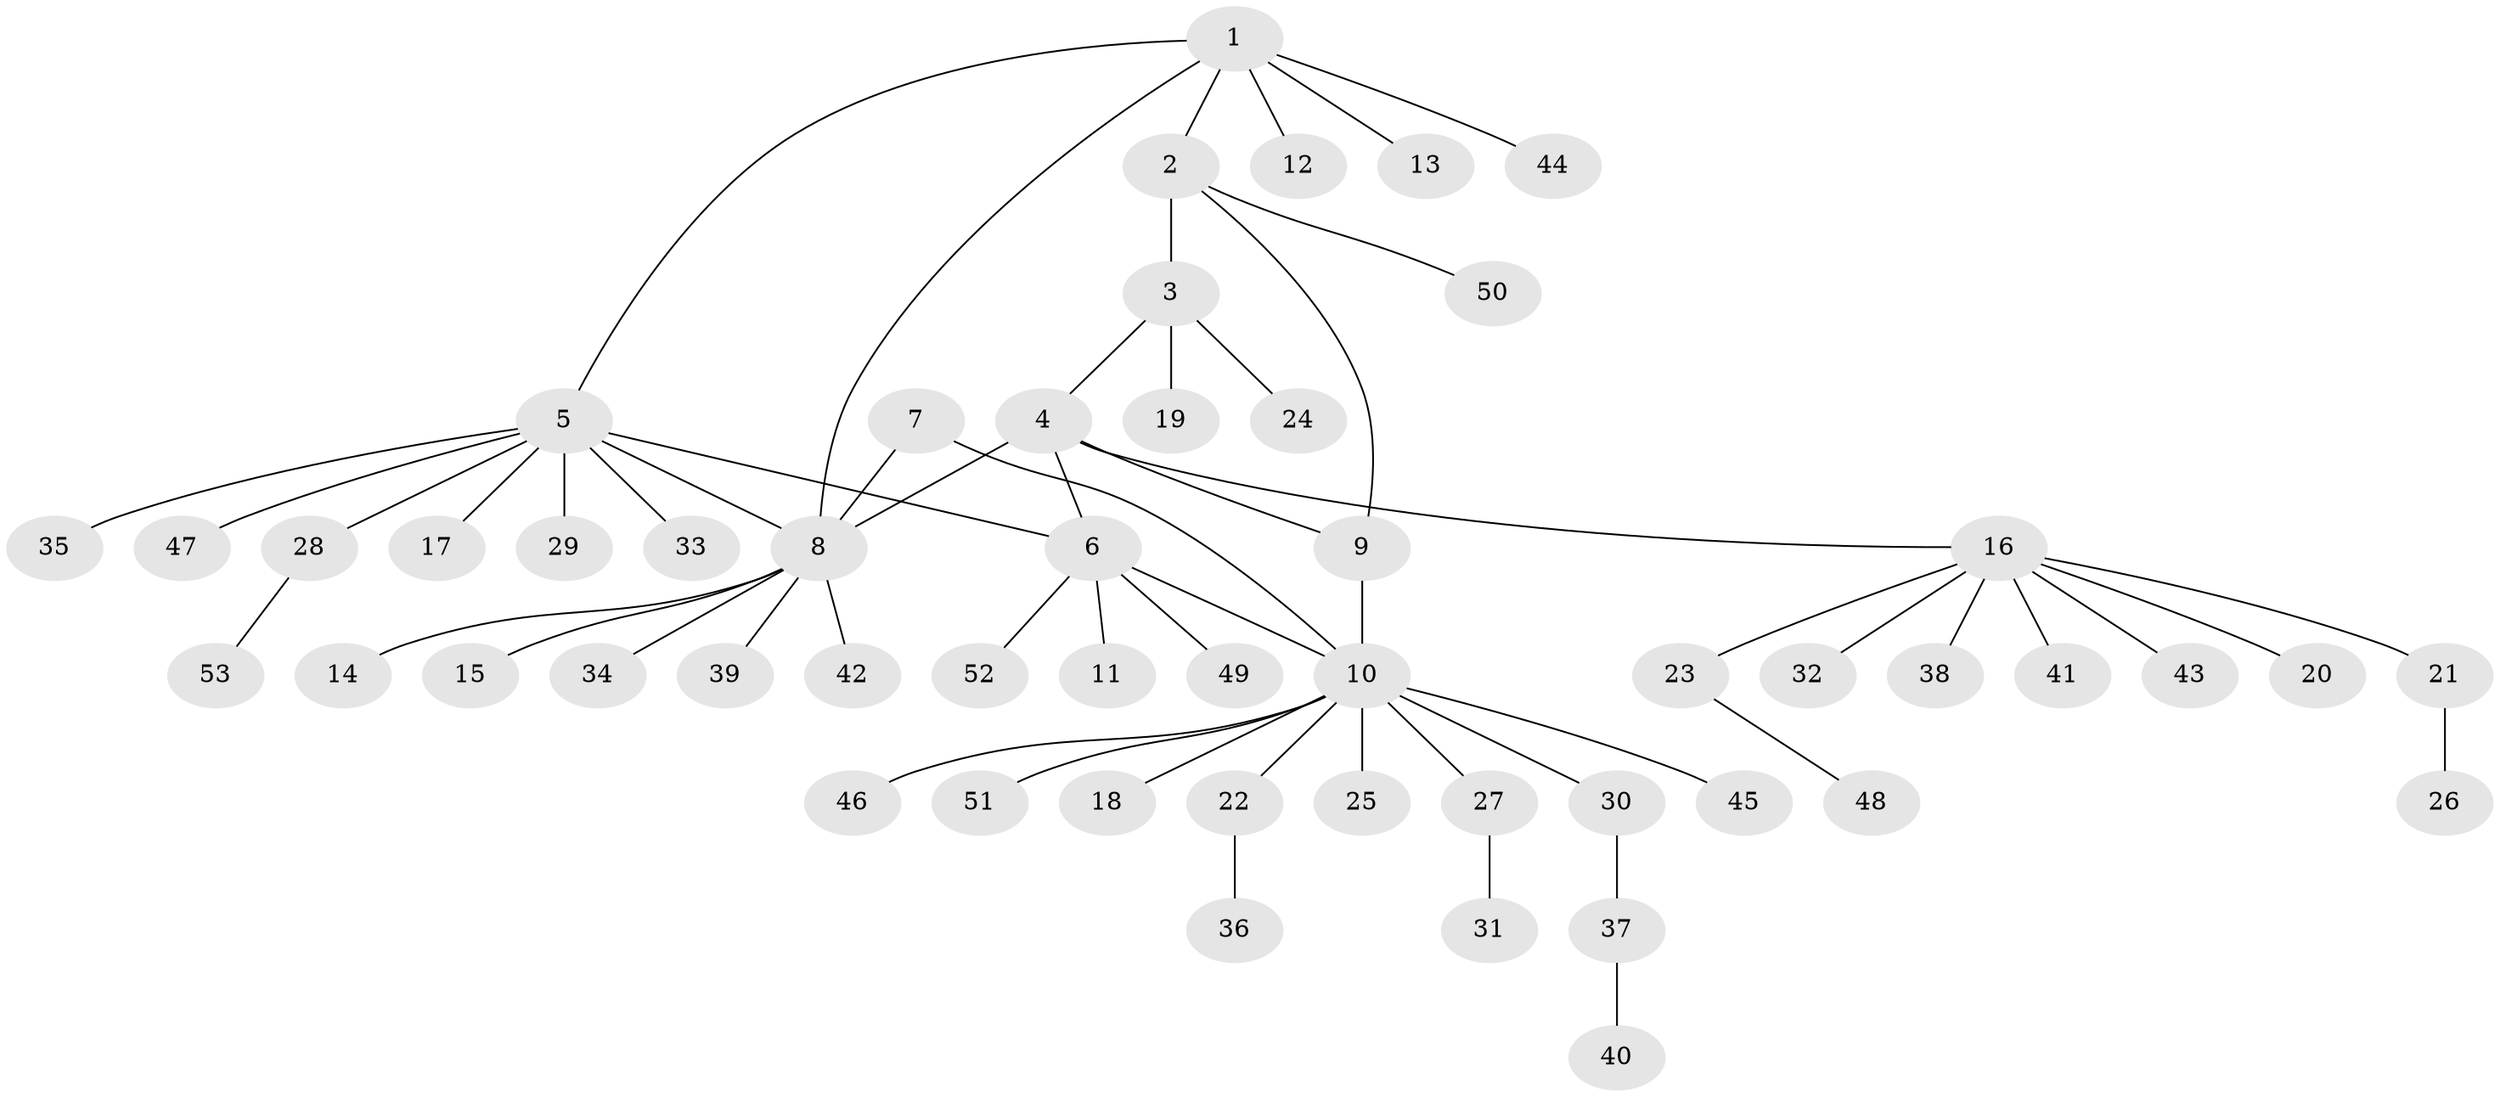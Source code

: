 // Generated by graph-tools (version 1.1) at 2025/54/03/09/25 04:54:54]
// undirected, 53 vertices, 58 edges
graph export_dot {
graph [start="1"]
  node [color=gray90,style=filled];
  1;
  2;
  3;
  4;
  5;
  6;
  7;
  8;
  9;
  10;
  11;
  12;
  13;
  14;
  15;
  16;
  17;
  18;
  19;
  20;
  21;
  22;
  23;
  24;
  25;
  26;
  27;
  28;
  29;
  30;
  31;
  32;
  33;
  34;
  35;
  36;
  37;
  38;
  39;
  40;
  41;
  42;
  43;
  44;
  45;
  46;
  47;
  48;
  49;
  50;
  51;
  52;
  53;
  1 -- 2;
  1 -- 5;
  1 -- 8;
  1 -- 12;
  1 -- 13;
  1 -- 44;
  2 -- 3;
  2 -- 9;
  2 -- 50;
  3 -- 4;
  3 -- 19;
  3 -- 24;
  4 -- 6;
  4 -- 8;
  4 -- 9;
  4 -- 16;
  5 -- 6;
  5 -- 8;
  5 -- 17;
  5 -- 28;
  5 -- 29;
  5 -- 33;
  5 -- 35;
  5 -- 47;
  6 -- 10;
  6 -- 11;
  6 -- 49;
  6 -- 52;
  7 -- 8;
  7 -- 10;
  8 -- 14;
  8 -- 15;
  8 -- 34;
  8 -- 39;
  8 -- 42;
  9 -- 10;
  10 -- 18;
  10 -- 22;
  10 -- 25;
  10 -- 27;
  10 -- 30;
  10 -- 45;
  10 -- 46;
  10 -- 51;
  16 -- 20;
  16 -- 21;
  16 -- 23;
  16 -- 32;
  16 -- 38;
  16 -- 41;
  16 -- 43;
  21 -- 26;
  22 -- 36;
  23 -- 48;
  27 -- 31;
  28 -- 53;
  30 -- 37;
  37 -- 40;
}
